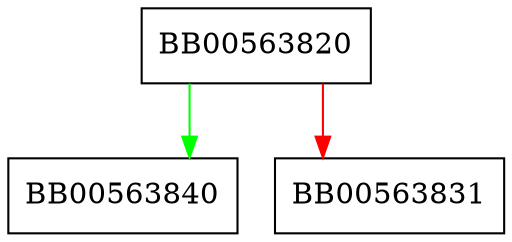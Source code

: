 digraph ossl_cms_get0_enveloped {
  node [shape="box"];
  graph [splines=ortho];
  BB00563820 -> BB00563840 [color="green"];
  BB00563820 -> BB00563831 [color="red"];
}